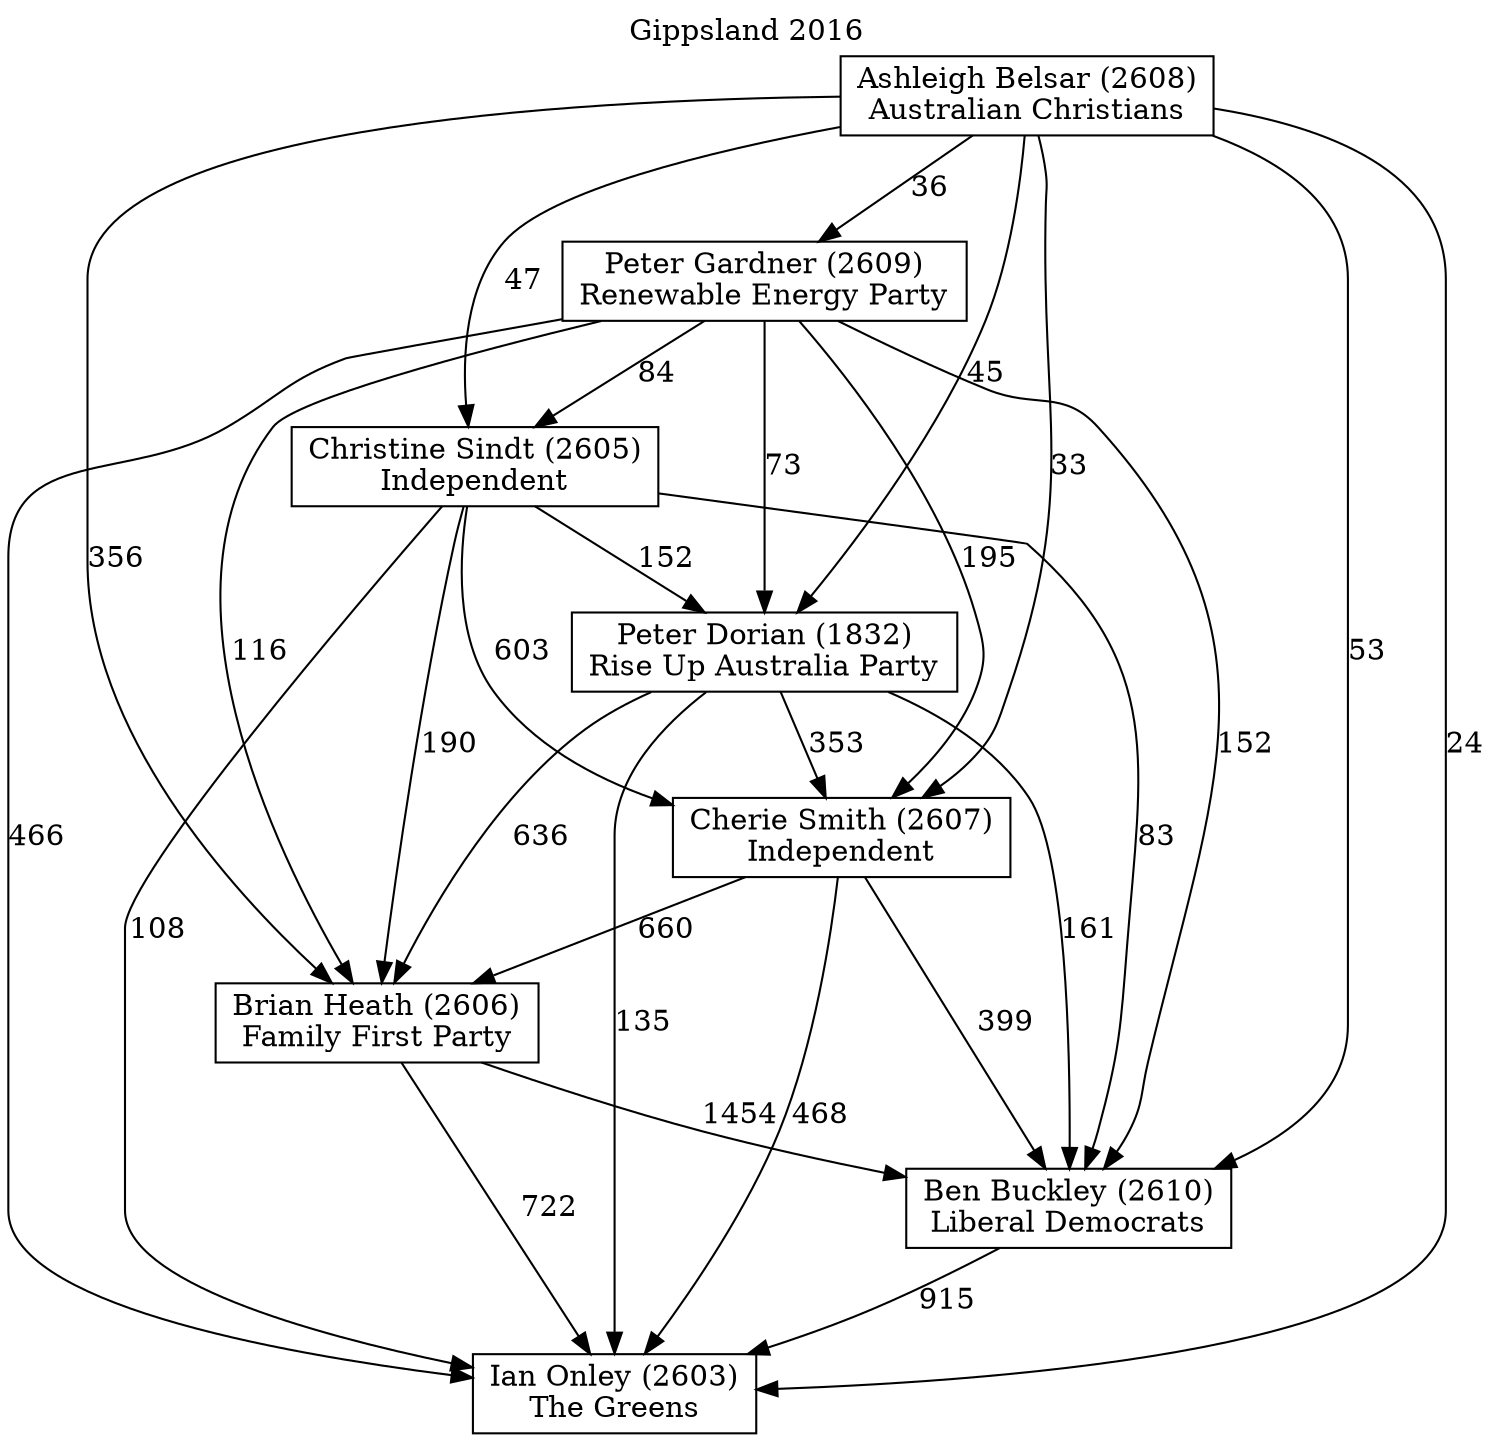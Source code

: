 // House preference flow
digraph "Ian Onley (2603)_Gippsland_2016" {
	graph [label="Gippsland 2016" labelloc=t mclimit=10]
	node [shape=box]
	"Peter Gardner (2609)" [label="Peter Gardner (2609)
Renewable Energy Party"]
	"Cherie Smith (2607)" [label="Cherie Smith (2607)
Independent"]
	"Ian Onley (2603)" [label="Ian Onley (2603)
The Greens"]
	"Ashleigh Belsar (2608)" [label="Ashleigh Belsar (2608)
Australian Christians"]
	"Peter Dorian (1832)" [label="Peter Dorian (1832)
Rise Up Australia Party"]
	"Brian Heath (2606)" [label="Brian Heath (2606)
Family First Party"]
	"Ben Buckley (2610)" [label="Ben Buckley (2610)
Liberal Democrats"]
	"Christine Sindt (2605)" [label="Christine Sindt (2605)
Independent"]
	"Peter Dorian (1832)" -> "Ben Buckley (2610)" [label=161]
	"Brian Heath (2606)" -> "Ian Onley (2603)" [label=722]
	"Peter Gardner (2609)" -> "Cherie Smith (2607)" [label=195]
	"Christine Sindt (2605)" -> "Cherie Smith (2607)" [label=603]
	"Brian Heath (2606)" -> "Ben Buckley (2610)" [label=1454]
	"Ashleigh Belsar (2608)" -> "Peter Gardner (2609)" [label=36]
	"Christine Sindt (2605)" -> "Ben Buckley (2610)" [label=83]
	"Peter Gardner (2609)" -> "Peter Dorian (1832)" [label=73]
	"Peter Gardner (2609)" -> "Brian Heath (2606)" [label=116]
	"Ashleigh Belsar (2608)" -> "Christine Sindt (2605)" [label=47]
	"Christine Sindt (2605)" -> "Peter Dorian (1832)" [label=152]
	"Ashleigh Belsar (2608)" -> "Brian Heath (2606)" [label=356]
	"Ashleigh Belsar (2608)" -> "Cherie Smith (2607)" [label=33]
	"Ashleigh Belsar (2608)" -> "Ben Buckley (2610)" [label=53]
	"Peter Gardner (2609)" -> "Ben Buckley (2610)" [label=152]
	"Peter Gardner (2609)" -> "Christine Sindt (2605)" [label=84]
	"Ben Buckley (2610)" -> "Ian Onley (2603)" [label=915]
	"Cherie Smith (2607)" -> "Brian Heath (2606)" [label=660]
	"Peter Dorian (1832)" -> "Cherie Smith (2607)" [label=353]
	"Christine Sindt (2605)" -> "Brian Heath (2606)" [label=190]
	"Cherie Smith (2607)" -> "Ben Buckley (2610)" [label=399]
	"Ashleigh Belsar (2608)" -> "Ian Onley (2603)" [label=24]
	"Christine Sindt (2605)" -> "Ian Onley (2603)" [label=108]
	"Peter Dorian (1832)" -> "Brian Heath (2606)" [label=636]
	"Peter Dorian (1832)" -> "Ian Onley (2603)" [label=135]
	"Peter Gardner (2609)" -> "Ian Onley (2603)" [label=466]
	"Cherie Smith (2607)" -> "Ian Onley (2603)" [label=468]
	"Ashleigh Belsar (2608)" -> "Peter Dorian (1832)" [label=45]
}
